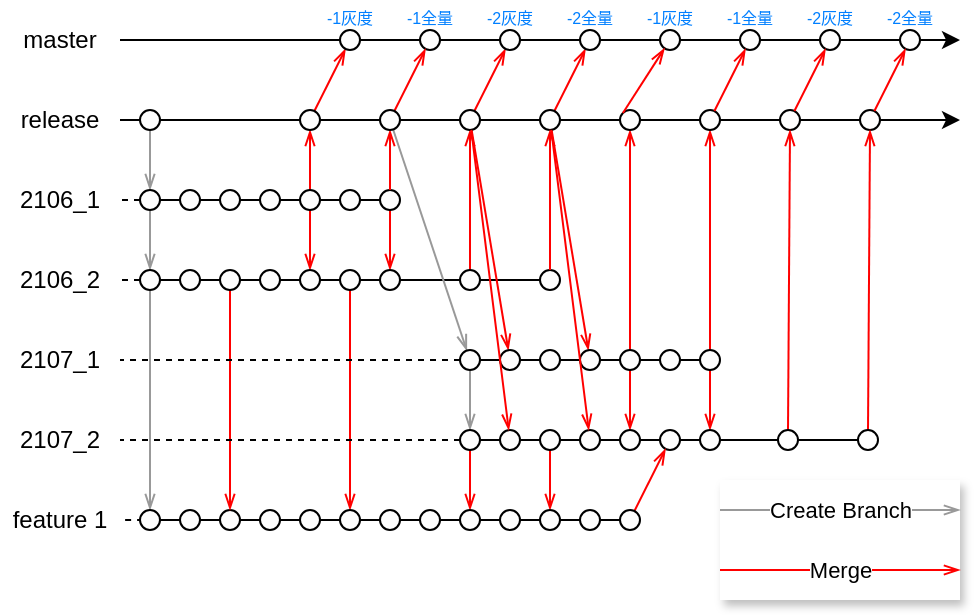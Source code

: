<mxfile version="14.8.6" type="github">
  <diagram id="V4AZoDEf44NErV2NpP-w" name="Page-1">
    <mxGraphModel dx="1185" dy="635" grid="1" gridSize="10" guides="1" tooltips="1" connect="1" arrows="1" fold="1" page="1" pageScale="1" pageWidth="827" pageHeight="1169" math="0" shadow="0">
      <root>
        <mxCell id="0" />
        <mxCell id="1" parent="0" />
        <mxCell id="l_wjwqc4Vr7Gb7yi7xOm-1" value="" style="endArrow=classic;html=1;" parent="1" edge="1">
          <mxGeometry width="50" height="50" relative="1" as="geometry">
            <mxPoint x="60" y="120" as="sourcePoint" />
            <mxPoint x="480" y="120" as="targetPoint" />
          </mxGeometry>
        </mxCell>
        <mxCell id="l_wjwqc4Vr7Gb7yi7xOm-2" value="master" style="text;html=1;strokeColor=none;fillColor=none;align=center;verticalAlign=middle;whiteSpace=wrap;rounded=0;" parent="1" vertex="1">
          <mxGeometry y="110" width="60" height="20" as="geometry" />
        </mxCell>
        <mxCell id="l_wjwqc4Vr7Gb7yi7xOm-3" value="" style="endArrow=classic;html=1;" parent="1" edge="1">
          <mxGeometry width="50" height="50" relative="1" as="geometry">
            <mxPoint x="60" y="160" as="sourcePoint" />
            <mxPoint x="480" y="160" as="targetPoint" />
          </mxGeometry>
        </mxCell>
        <mxCell id="l_wjwqc4Vr7Gb7yi7xOm-4" value="release" style="text;html=1;strokeColor=none;fillColor=none;align=center;verticalAlign=middle;whiteSpace=wrap;rounded=0;" parent="1" vertex="1">
          <mxGeometry y="150" width="60" height="20" as="geometry" />
        </mxCell>
        <mxCell id="l_wjwqc4Vr7Gb7yi7xOm-5" value="2106_1" style="text;html=1;strokeColor=none;fillColor=none;align=center;verticalAlign=middle;whiteSpace=wrap;rounded=0;" parent="1" vertex="1">
          <mxGeometry y="190" width="60" height="20" as="geometry" />
        </mxCell>
        <mxCell id="l_wjwqc4Vr7Gb7yi7xOm-6" value="" style="endArrow=none;html=1;exitX=1;exitY=0.5;exitDx=0;exitDy=0;entryX=1;entryY=0.5;entryDx=0;entryDy=0;endFill=0;" parent="1" source="l_wjwqc4Vr7Gb7yi7xOm-24" target="l_wjwqc4Vr7Gb7yi7xOm-50" edge="1">
          <mxGeometry width="50" height="50" relative="1" as="geometry">
            <mxPoint x="60" y="200" as="sourcePoint" />
            <mxPoint x="810" y="200" as="targetPoint" />
          </mxGeometry>
        </mxCell>
        <mxCell id="l_wjwqc4Vr7Gb7yi7xOm-7" value="" style="endArrow=none;html=1;exitX=1;exitY=0.5;exitDx=0;exitDy=0;entryX=1;entryY=0.5;entryDx=0;entryDy=0;endFill=0;" parent="1" source="l_wjwqc4Vr7Gb7yi7xOm-25" target="l_wjwqc4Vr7Gb7yi7xOm-68" edge="1">
          <mxGeometry width="50" height="50" relative="1" as="geometry">
            <mxPoint x="60" y="240" as="sourcePoint" />
            <mxPoint x="810" y="240" as="targetPoint" />
          </mxGeometry>
        </mxCell>
        <mxCell id="l_wjwqc4Vr7Gb7yi7xOm-8" value="2106_2" style="text;html=1;strokeColor=none;fillColor=none;align=center;verticalAlign=middle;whiteSpace=wrap;rounded=0;" parent="1" vertex="1">
          <mxGeometry y="230" width="60" height="20" as="geometry" />
        </mxCell>
        <mxCell id="l_wjwqc4Vr7Gb7yi7xOm-16" value="feature 1" style="text;html=1;strokeColor=none;fillColor=none;align=center;verticalAlign=middle;whiteSpace=wrap;rounded=0;" parent="1" vertex="1">
          <mxGeometry y="350" width="60" height="20" as="geometry" />
        </mxCell>
        <mxCell id="l_wjwqc4Vr7Gb7yi7xOm-17" value="" style="endArrow=none;html=1;exitX=1;exitY=0.5;exitDx=0;exitDy=0;entryX=1;entryY=0.5;entryDx=0;entryDy=0;endFill=0;" parent="1" source="l_wjwqc4Vr7Gb7yi7xOm-184" target="l_wjwqc4Vr7Gb7yi7xOm-179" edge="1">
          <mxGeometry width="50" height="50" relative="1" as="geometry">
            <mxPoint x="60" y="360" as="sourcePoint" />
            <mxPoint x="810" y="360" as="targetPoint" />
          </mxGeometry>
        </mxCell>
        <mxCell id="l_wjwqc4Vr7Gb7yi7xOm-34" style="edgeStyle=none;rounded=0;orthogonalLoop=1;jettySize=auto;html=1;exitX=0.5;exitY=1;exitDx=0;exitDy=0;entryX=0.5;entryY=0;entryDx=0;entryDy=0;endArrow=openThin;endFill=0;strokeColor=#999999;" parent="1" source="l_wjwqc4Vr7Gb7yi7xOm-23" target="l_wjwqc4Vr7Gb7yi7xOm-24" edge="1">
          <mxGeometry relative="1" as="geometry" />
        </mxCell>
        <mxCell id="l_wjwqc4Vr7Gb7yi7xOm-23" value="" style="ellipse;whiteSpace=wrap;html=1;aspect=fixed;" parent="1" vertex="1">
          <mxGeometry x="70" y="155" width="10" height="10" as="geometry" />
        </mxCell>
        <mxCell id="l_wjwqc4Vr7Gb7yi7xOm-29" style="edgeStyle=none;rounded=0;orthogonalLoop=1;jettySize=auto;html=1;exitX=0;exitY=0.5;exitDx=0;exitDy=0;entryX=1;entryY=0.5;entryDx=0;entryDy=0;endArrow=none;endFill=0;dashed=1;" parent="1" source="l_wjwqc4Vr7Gb7yi7xOm-24" target="l_wjwqc4Vr7Gb7yi7xOm-5" edge="1">
          <mxGeometry relative="1" as="geometry" />
        </mxCell>
        <mxCell id="l_wjwqc4Vr7Gb7yi7xOm-35" style="edgeStyle=none;rounded=0;orthogonalLoop=1;jettySize=auto;html=1;entryX=0.5;entryY=0;entryDx=0;entryDy=0;endArrow=openThin;endFill=0;strokeColor=#999999;" parent="1" source="l_wjwqc4Vr7Gb7yi7xOm-24" target="l_wjwqc4Vr7Gb7yi7xOm-25" edge="1">
          <mxGeometry relative="1" as="geometry" />
        </mxCell>
        <mxCell id="l_wjwqc4Vr7Gb7yi7xOm-24" value="" style="ellipse;whiteSpace=wrap;html=1;aspect=fixed;" parent="1" vertex="1">
          <mxGeometry x="70" y="195" width="10" height="10" as="geometry" />
        </mxCell>
        <mxCell id="l_wjwqc4Vr7Gb7yi7xOm-30" style="edgeStyle=none;rounded=0;orthogonalLoop=1;jettySize=auto;html=1;exitX=0;exitY=0.5;exitDx=0;exitDy=0;dashed=1;endArrow=none;endFill=0;" parent="1" source="l_wjwqc4Vr7Gb7yi7xOm-25" target="l_wjwqc4Vr7Gb7yi7xOm-8" edge="1">
          <mxGeometry relative="1" as="geometry" />
        </mxCell>
        <mxCell id="l_wjwqc4Vr7Gb7yi7xOm-36" style="edgeStyle=none;rounded=0;orthogonalLoop=1;jettySize=auto;html=1;endArrow=openThin;endFill=0;strokeColor=#999999;" parent="1" source="l_wjwqc4Vr7Gb7yi7xOm-25" target="l_wjwqc4Vr7Gb7yi7xOm-184" edge="1">
          <mxGeometry relative="1" as="geometry" />
        </mxCell>
        <mxCell id="l_wjwqc4Vr7Gb7yi7xOm-25" value="" style="ellipse;whiteSpace=wrap;html=1;aspect=fixed;" parent="1" vertex="1">
          <mxGeometry x="70" y="235" width="10" height="10" as="geometry" />
        </mxCell>
        <mxCell id="l_wjwqc4Vr7Gb7yi7xOm-33" style="edgeStyle=none;rounded=0;orthogonalLoop=1;jettySize=auto;html=1;exitX=0.156;exitY=0.498;exitDx=0;exitDy=0;dashed=1;endArrow=none;endFill=0;exitPerimeter=0;" parent="1" source="l_wjwqc4Vr7Gb7yi7xOm-184" target="l_wjwqc4Vr7Gb7yi7xOm-16" edge="1">
          <mxGeometry relative="1" as="geometry" />
        </mxCell>
        <mxCell id="l_wjwqc4Vr7Gb7yi7xOm-32" value="" style="ellipse;whiteSpace=wrap;html=1;aspect=fixed;" parent="1" vertex="1">
          <mxGeometry x="110" y="355" width="10" height="10" as="geometry" />
        </mxCell>
        <mxCell id="l_wjwqc4Vr7Gb7yi7xOm-45" style="edgeStyle=none;rounded=0;orthogonalLoop=1;jettySize=auto;html=1;fontColor=#007FFF;endArrow=openThin;endFill=0;strokeColor=#FF0000;" parent="1" source="l_wjwqc4Vr7Gb7yi7xOm-37" target="l_wjwqc4Vr7Gb7yi7xOm-43" edge="1">
          <mxGeometry relative="1" as="geometry">
            <mxPoint x="155" y="160" as="targetPoint" />
          </mxGeometry>
        </mxCell>
        <mxCell id="l_wjwqc4Vr7Gb7yi7xOm-47" value="" style="edgeStyle=none;rounded=0;orthogonalLoop=1;jettySize=auto;html=1;fontColor=#007FFF;endArrow=openThin;endFill=0;strokeColor=#FF0000;" parent="1" source="l_wjwqc4Vr7Gb7yi7xOm-37" target="l_wjwqc4Vr7Gb7yi7xOm-46" edge="1">
          <mxGeometry x="-0.103" y="-4" relative="1" as="geometry">
            <mxPoint x="136.236" y="204.472" as="sourcePoint" />
            <mxPoint x="151.764" y="235.528" as="targetPoint" />
            <mxPoint as="offset" />
          </mxGeometry>
        </mxCell>
        <mxCell id="l_wjwqc4Vr7Gb7yi7xOm-37" value="" style="ellipse;whiteSpace=wrap;html=1;aspect=fixed;" parent="1" vertex="1">
          <mxGeometry x="150" y="195" width="10" height="10" as="geometry" />
        </mxCell>
        <mxCell id="l_wjwqc4Vr7Gb7yi7xOm-195" style="edgeStyle=none;rounded=0;orthogonalLoop=1;jettySize=auto;html=1;exitX=0.5;exitY=1;exitDx=0;exitDy=0;entryX=0.5;entryY=0;entryDx=0;entryDy=0;fontColor=#007FFF;endArrow=openThin;endFill=0;strokeColor=#FF0000;" parent="1" source="l_wjwqc4Vr7Gb7yi7xOm-38" target="l_wjwqc4Vr7Gb7yi7xOm-32" edge="1">
          <mxGeometry relative="1" as="geometry" />
        </mxCell>
        <mxCell id="l_wjwqc4Vr7Gb7yi7xOm-38" value="" style="ellipse;whiteSpace=wrap;html=1;aspect=fixed;" parent="1" vertex="1">
          <mxGeometry x="110" y="235" width="10" height="10" as="geometry" />
        </mxCell>
        <mxCell id="l_wjwqc4Vr7Gb7yi7xOm-49" style="edgeStyle=none;rounded=0;orthogonalLoop=1;jettySize=auto;html=1;fontColor=#007FFF;endArrow=openThin;endFill=0;strokeColor=#FF0000;" parent="1" source="l_wjwqc4Vr7Gb7yi7xOm-43" target="l_wjwqc4Vr7Gb7yi7xOm-48" edge="1">
          <mxGeometry relative="1" as="geometry" />
        </mxCell>
        <mxCell id="l_wjwqc4Vr7Gb7yi7xOm-43" value="" style="ellipse;whiteSpace=wrap;html=1;aspect=fixed;" parent="1" vertex="1">
          <mxGeometry x="150" y="155" width="10" height="10" as="geometry" />
        </mxCell>
        <mxCell id="l_wjwqc4Vr7Gb7yi7xOm-44" value="&lt;span style=&quot;font-size: 8px&quot;&gt;-1灰度&lt;/span&gt;" style="text;html=1;strokeColor=none;fillColor=none;align=center;verticalAlign=middle;whiteSpace=wrap;rounded=0;fontColor=#007FFF;" parent="1" vertex="1">
          <mxGeometry x="150" y="100" width="50" height="15" as="geometry" />
        </mxCell>
        <mxCell id="l_wjwqc4Vr7Gb7yi7xOm-46" value="" style="ellipse;whiteSpace=wrap;html=1;aspect=fixed;" parent="1" vertex="1">
          <mxGeometry x="150" y="235" width="10" height="10" as="geometry" />
        </mxCell>
        <mxCell id="l_wjwqc4Vr7Gb7yi7xOm-48" value="" style="ellipse;whiteSpace=wrap;html=1;aspect=fixed;" parent="1" vertex="1">
          <mxGeometry x="170" y="115" width="10" height="10" as="geometry" />
        </mxCell>
        <mxCell id="l_wjwqc4Vr7Gb7yi7xOm-60" style="edgeStyle=none;rounded=0;orthogonalLoop=1;jettySize=auto;html=1;fontColor=#007FFF;endArrow=openThin;endFill=0;strokeColor=#FF0000;" parent="1" source="l_wjwqc4Vr7Gb7yi7xOm-50" target="l_wjwqc4Vr7Gb7yi7xOm-59" edge="1">
          <mxGeometry relative="1" as="geometry" />
        </mxCell>
        <mxCell id="l_wjwqc4Vr7Gb7yi7xOm-50" value="" style="ellipse;whiteSpace=wrap;html=1;aspect=fixed;" parent="1" vertex="1">
          <mxGeometry x="190" y="195" width="10" height="10" as="geometry" />
        </mxCell>
        <mxCell id="l_wjwqc4Vr7Gb7yi7xOm-52" style="edgeStyle=none;rounded=0;orthogonalLoop=1;jettySize=auto;html=1;fontColor=#007FFF;endArrow=openThin;endFill=0;strokeColor=#FF0000;" parent="1" source="l_wjwqc4Vr7Gb7yi7xOm-50" target="l_wjwqc4Vr7Gb7yi7xOm-54" edge="1">
          <mxGeometry relative="1" as="geometry">
            <mxPoint x="172.785" y="164.483" as="targetPoint" />
          </mxGeometry>
        </mxCell>
        <mxCell id="l_wjwqc4Vr7Gb7yi7xOm-53" value="" style="ellipse;whiteSpace=wrap;html=1;aspect=fixed;" parent="1" vertex="1">
          <mxGeometry x="210" y="115" width="10" height="10" as="geometry" />
        </mxCell>
        <mxCell id="l_wjwqc4Vr7Gb7yi7xOm-56" style="edgeStyle=none;rounded=0;orthogonalLoop=1;jettySize=auto;html=1;fontColor=#007FFF;endArrow=openThin;endFill=0;strokeColor=#FF0000;" parent="1" source="l_wjwqc4Vr7Gb7yi7xOm-54" target="l_wjwqc4Vr7Gb7yi7xOm-53" edge="1">
          <mxGeometry relative="1" as="geometry" />
        </mxCell>
        <mxCell id="l_wjwqc4Vr7Gb7yi7xOm-99" style="edgeStyle=none;rounded=0;orthogonalLoop=1;jettySize=auto;html=1;fontColor=#007FFF;endArrow=openThin;endFill=0;strokeColor=#999999;" parent="1" source="l_wjwqc4Vr7Gb7yi7xOm-54" target="l_wjwqc4Vr7Gb7yi7xOm-95" edge="1">
          <mxGeometry relative="1" as="geometry" />
        </mxCell>
        <mxCell id="l_wjwqc4Vr7Gb7yi7xOm-54" value="" style="ellipse;whiteSpace=wrap;html=1;aspect=fixed;" parent="1" vertex="1">
          <mxGeometry x="190" y="155" width="10" height="10" as="geometry" />
        </mxCell>
        <mxCell id="l_wjwqc4Vr7Gb7yi7xOm-55" value="" style="ellipse;whiteSpace=wrap;html=1;aspect=fixed;" parent="1" vertex="1">
          <mxGeometry x="170" y="195" width="10" height="10" as="geometry" />
        </mxCell>
        <mxCell id="l_wjwqc4Vr7Gb7yi7xOm-57" value="&lt;span style=&quot;font-size: 8px&quot;&gt;-1全量&lt;/span&gt;" style="text;html=1;strokeColor=none;fillColor=none;align=center;verticalAlign=middle;whiteSpace=wrap;rounded=0;fontColor=#007FFF;" parent="1" vertex="1">
          <mxGeometry x="190" y="100" width="50" height="15" as="geometry" />
        </mxCell>
        <mxCell id="l_wjwqc4Vr7Gb7yi7xOm-196" style="edgeStyle=none;rounded=0;orthogonalLoop=1;jettySize=auto;html=1;exitX=0.5;exitY=1;exitDx=0;exitDy=0;entryX=0.5;entryY=0;entryDx=0;entryDy=0;fontColor=#007FFF;endArrow=openThin;endFill=0;strokeColor=#FF0000;" parent="1" source="l_wjwqc4Vr7Gb7yi7xOm-58" target="l_wjwqc4Vr7Gb7yi7xOm-191" edge="1">
          <mxGeometry relative="1" as="geometry" />
        </mxCell>
        <mxCell id="l_wjwqc4Vr7Gb7yi7xOm-58" value="" style="ellipse;whiteSpace=wrap;html=1;aspect=fixed;" parent="1" vertex="1">
          <mxGeometry x="170" y="235" width="10" height="10" as="geometry" />
        </mxCell>
        <mxCell id="l_wjwqc4Vr7Gb7yi7xOm-59" value="" style="ellipse;whiteSpace=wrap;html=1;aspect=fixed;" parent="1" vertex="1">
          <mxGeometry x="190" y="235" width="10" height="10" as="geometry" />
        </mxCell>
        <mxCell id="l_wjwqc4Vr7Gb7yi7xOm-63" style="edgeStyle=none;rounded=0;orthogonalLoop=1;jettySize=auto;html=1;fontColor=#007FFF;endArrow=openThin;endFill=0;strokeColor=#FF0000;" parent="1" source="l_wjwqc4Vr7Gb7yi7xOm-61" target="l_wjwqc4Vr7Gb7yi7xOm-62" edge="1">
          <mxGeometry relative="1" as="geometry" />
        </mxCell>
        <mxCell id="l_wjwqc4Vr7Gb7yi7xOm-61" value="" style="ellipse;whiteSpace=wrap;html=1;aspect=fixed;" parent="1" vertex="1">
          <mxGeometry x="230" y="235" width="10" height="10" as="geometry" />
        </mxCell>
        <mxCell id="l_wjwqc4Vr7Gb7yi7xOm-65" style="edgeStyle=none;rounded=0;orthogonalLoop=1;jettySize=auto;html=1;fontColor=#007FFF;endArrow=openThin;endFill=0;strokeColor=#FF0000;" parent="1" source="l_wjwqc4Vr7Gb7yi7xOm-62" target="l_wjwqc4Vr7Gb7yi7xOm-64" edge="1">
          <mxGeometry relative="1" as="geometry">
            <mxPoint x="235" y="160" as="sourcePoint" />
          </mxGeometry>
        </mxCell>
        <mxCell id="l_wjwqc4Vr7Gb7yi7xOm-136" style="edgeStyle=none;rounded=0;orthogonalLoop=1;jettySize=auto;html=1;fontColor=#007FFF;endArrow=openThin;endFill=0;strokeColor=#FF0000;" parent="1" source="l_wjwqc4Vr7Gb7yi7xOm-62" target="l_wjwqc4Vr7Gb7yi7xOm-124" edge="1">
          <mxGeometry relative="1" as="geometry" />
        </mxCell>
        <mxCell id="l_wjwqc4Vr7Gb7yi7xOm-62" value="" style="ellipse;whiteSpace=wrap;html=1;aspect=fixed;" parent="1" vertex="1">
          <mxGeometry x="230" y="155" width="10" height="10" as="geometry" />
        </mxCell>
        <mxCell id="l_wjwqc4Vr7Gb7yi7xOm-64" value="" style="ellipse;whiteSpace=wrap;html=1;aspect=fixed;" parent="1" vertex="1">
          <mxGeometry x="250" y="115" width="10" height="10" as="geometry" />
        </mxCell>
        <mxCell id="l_wjwqc4Vr7Gb7yi7xOm-66" value="&lt;span style=&quot;font-size: 8px&quot;&gt;-2灰度&lt;/span&gt;" style="text;html=1;strokeColor=none;fillColor=none;align=center;verticalAlign=middle;whiteSpace=wrap;rounded=0;fontColor=#007FFF;" parent="1" vertex="1">
          <mxGeometry x="230" y="100" width="50" height="15" as="geometry" />
        </mxCell>
        <mxCell id="l_wjwqc4Vr7Gb7yi7xOm-68" value="" style="ellipse;whiteSpace=wrap;html=1;aspect=fixed;" parent="1" vertex="1">
          <mxGeometry x="270" y="235" width="10" height="10" as="geometry" />
        </mxCell>
        <mxCell id="l_wjwqc4Vr7Gb7yi7xOm-72" style="edgeStyle=none;rounded=0;orthogonalLoop=1;jettySize=auto;html=1;fontColor=#007FFF;endArrow=openThin;endFill=0;strokeColor=#FF0000;" parent="1" source="l_wjwqc4Vr7Gb7yi7xOm-69" target="l_wjwqc4Vr7Gb7yi7xOm-71" edge="1">
          <mxGeometry relative="1" as="geometry" />
        </mxCell>
        <mxCell id="l_wjwqc4Vr7Gb7yi7xOm-138" style="edgeStyle=none;rounded=0;orthogonalLoop=1;jettySize=auto;html=1;fontColor=#007FFF;endArrow=openThin;endFill=0;strokeColor=#FF0000;" parent="1" source="l_wjwqc4Vr7Gb7yi7xOm-69" target="l_wjwqc4Vr7Gb7yi7xOm-130" edge="1">
          <mxGeometry relative="1" as="geometry" />
        </mxCell>
        <mxCell id="l_wjwqc4Vr7Gb7yi7xOm-69" value="" style="ellipse;whiteSpace=wrap;html=1;aspect=fixed;" parent="1" vertex="1">
          <mxGeometry x="270" y="155" width="10" height="10" as="geometry" />
        </mxCell>
        <mxCell id="l_wjwqc4Vr7Gb7yi7xOm-70" style="edgeStyle=none;rounded=0;orthogonalLoop=1;jettySize=auto;html=1;fontColor=#007FFF;endArrow=openThin;endFill=0;strokeColor=#FF0000;" parent="1" source="l_wjwqc4Vr7Gb7yi7xOm-68" target="l_wjwqc4Vr7Gb7yi7xOm-69" edge="1">
          <mxGeometry relative="1" as="geometry" />
        </mxCell>
        <mxCell id="l_wjwqc4Vr7Gb7yi7xOm-71" value="" style="ellipse;whiteSpace=wrap;html=1;aspect=fixed;" parent="1" vertex="1">
          <mxGeometry x="290" y="115" width="10" height="10" as="geometry" />
        </mxCell>
        <mxCell id="l_wjwqc4Vr7Gb7yi7xOm-73" value="&lt;span style=&quot;font-size: 8px&quot;&gt;-2全量&lt;/span&gt;" style="text;html=1;strokeColor=none;fillColor=none;align=center;verticalAlign=middle;whiteSpace=wrap;rounded=0;fontColor=#007FFF;" parent="1" vertex="1">
          <mxGeometry x="270" y="100" width="50" height="15" as="geometry" />
        </mxCell>
        <mxCell id="l_wjwqc4Vr7Gb7yi7xOm-92" value="2107_1" style="text;html=1;strokeColor=none;fillColor=none;align=center;verticalAlign=middle;whiteSpace=wrap;rounded=0;" parent="1" vertex="1">
          <mxGeometry y="270" width="60" height="20" as="geometry" />
        </mxCell>
        <mxCell id="l_wjwqc4Vr7Gb7yi7xOm-93" value="" style="endArrow=none;html=1;exitX=1;exitY=0.5;exitDx=0;exitDy=0;entryX=0;entryY=0.5;entryDx=0;entryDy=0;endFill=0;" parent="1" source="l_wjwqc4Vr7Gb7yi7xOm-95" target="l_wjwqc4Vr7Gb7yi7xOm-141" edge="1">
          <mxGeometry width="50" height="50" relative="1" as="geometry">
            <mxPoint x="210" y="280" as="sourcePoint" />
            <mxPoint x="330" y="280" as="targetPoint" />
          </mxGeometry>
        </mxCell>
        <mxCell id="l_wjwqc4Vr7Gb7yi7xOm-94" style="edgeStyle=none;rounded=0;orthogonalLoop=1;jettySize=auto;html=1;exitX=0;exitY=0.5;exitDx=0;exitDy=0;entryX=1;entryY=0.5;entryDx=0;entryDy=0;endArrow=none;endFill=0;dashed=1;" parent="1" source="l_wjwqc4Vr7Gb7yi7xOm-95" target="l_wjwqc4Vr7Gb7yi7xOm-92" edge="1">
          <mxGeometry relative="1" as="geometry" />
        </mxCell>
        <mxCell id="l_wjwqc4Vr7Gb7yi7xOm-111" style="edgeStyle=none;rounded=0;orthogonalLoop=1;jettySize=auto;html=1;fontColor=#007FFF;endArrow=openThin;endFill=0;strokeColor=#999999;" parent="1" source="l_wjwqc4Vr7Gb7yi7xOm-95" target="l_wjwqc4Vr7Gb7yi7xOm-103" edge="1">
          <mxGeometry relative="1" as="geometry" />
        </mxCell>
        <mxCell id="l_wjwqc4Vr7Gb7yi7xOm-95" value="" style="ellipse;whiteSpace=wrap;html=1;aspect=fixed;" parent="1" vertex="1">
          <mxGeometry x="230" y="275" width="10" height="10" as="geometry" />
        </mxCell>
        <mxCell id="l_wjwqc4Vr7Gb7yi7xOm-100" value="" style="endArrow=none;html=1;exitX=1;exitY=0.5;exitDx=0;exitDy=0;entryX=0;entryY=0.5;entryDx=0;entryDy=0;endFill=0;" parent="1" source="l_wjwqc4Vr7Gb7yi7xOm-103" target="l_wjwqc4Vr7Gb7yi7xOm-166" edge="1">
          <mxGeometry width="50" height="50" relative="1" as="geometry">
            <mxPoint x="210" y="320" as="sourcePoint" />
            <mxPoint x="390" y="320" as="targetPoint" />
          </mxGeometry>
        </mxCell>
        <mxCell id="l_wjwqc4Vr7Gb7yi7xOm-101" value="2107_2" style="text;html=1;strokeColor=none;fillColor=none;align=center;verticalAlign=middle;whiteSpace=wrap;rounded=0;" parent="1" vertex="1">
          <mxGeometry y="310" width="60" height="20" as="geometry" />
        </mxCell>
        <mxCell id="l_wjwqc4Vr7Gb7yi7xOm-102" style="edgeStyle=none;rounded=0;orthogonalLoop=1;jettySize=auto;html=1;exitX=0;exitY=0.5;exitDx=0;exitDy=0;dashed=1;endArrow=none;endFill=0;" parent="1" source="l_wjwqc4Vr7Gb7yi7xOm-103" target="l_wjwqc4Vr7Gb7yi7xOm-101" edge="1">
          <mxGeometry relative="1" as="geometry" />
        </mxCell>
        <mxCell id="l_wjwqc4Vr7Gb7yi7xOm-197" style="edgeStyle=none;rounded=0;orthogonalLoop=1;jettySize=auto;html=1;exitX=0.5;exitY=1;exitDx=0;exitDy=0;entryX=0.5;entryY=0;entryDx=0;entryDy=0;fontColor=#007FFF;endArrow=openThin;endFill=0;strokeColor=#FF0000;" parent="1" source="l_wjwqc4Vr7Gb7yi7xOm-103" target="l_wjwqc4Vr7Gb7yi7xOm-177" edge="1">
          <mxGeometry relative="1" as="geometry" />
        </mxCell>
        <mxCell id="l_wjwqc4Vr7Gb7yi7xOm-103" value="" style="ellipse;whiteSpace=wrap;html=1;aspect=fixed;" parent="1" vertex="1">
          <mxGeometry x="230" y="315" width="10" height="10" as="geometry" />
        </mxCell>
        <mxCell id="l_wjwqc4Vr7Gb7yi7xOm-115" value="" style="ellipse;whiteSpace=wrap;html=1;aspect=fixed;" parent="1" vertex="1">
          <mxGeometry x="110" y="195" width="10" height="10" as="geometry" />
        </mxCell>
        <mxCell id="l_wjwqc4Vr7Gb7yi7xOm-122" value="" style="ellipse;whiteSpace=wrap;html=1;aspect=fixed;" parent="1" vertex="1">
          <mxGeometry x="90" y="195" width="10" height="10" as="geometry" />
        </mxCell>
        <mxCell id="l_wjwqc4Vr7Gb7yi7xOm-123" value="" style="ellipse;whiteSpace=wrap;html=1;aspect=fixed;" parent="1" vertex="1">
          <mxGeometry x="90" y="235" width="10" height="10" as="geometry" />
        </mxCell>
        <mxCell id="l_wjwqc4Vr7Gb7yi7xOm-124" value="" style="ellipse;whiteSpace=wrap;html=1;aspect=fixed;" parent="1" vertex="1">
          <mxGeometry x="250" y="275" width="10" height="10" as="geometry" />
        </mxCell>
        <mxCell id="l_wjwqc4Vr7Gb7yi7xOm-125" value="" style="ellipse;whiteSpace=wrap;html=1;aspect=fixed;" parent="1" vertex="1">
          <mxGeometry x="270" y="275" width="10" height="10" as="geometry" />
        </mxCell>
        <mxCell id="l_wjwqc4Vr7Gb7yi7xOm-198" style="edgeStyle=none;rounded=0;orthogonalLoop=1;jettySize=auto;html=1;exitX=0.5;exitY=1;exitDx=0;exitDy=0;fontColor=#007FFF;endArrow=openThin;endFill=0;strokeColor=#FF0000;" parent="1" source="l_wjwqc4Vr7Gb7yi7xOm-126" target="l_wjwqc4Vr7Gb7yi7xOm-178" edge="1">
          <mxGeometry relative="1" as="geometry" />
        </mxCell>
        <mxCell id="l_wjwqc4Vr7Gb7yi7xOm-126" value="" style="ellipse;whiteSpace=wrap;html=1;aspect=fixed;" parent="1" vertex="1">
          <mxGeometry x="270" y="315" width="10" height="10" as="geometry" />
        </mxCell>
        <mxCell id="l_wjwqc4Vr7Gb7yi7xOm-127" value="" style="ellipse;whiteSpace=wrap;html=1;aspect=fixed;" parent="1" vertex="1">
          <mxGeometry x="250" y="315" width="10" height="10" as="geometry" />
        </mxCell>
        <mxCell id="l_wjwqc4Vr7Gb7yi7xOm-130" value="" style="ellipse;whiteSpace=wrap;html=1;aspect=fixed;" parent="1" vertex="1">
          <mxGeometry x="290" y="275" width="10" height="10" as="geometry" />
        </mxCell>
        <mxCell id="l_wjwqc4Vr7Gb7yi7xOm-131" value="" style="ellipse;whiteSpace=wrap;html=1;aspect=fixed;" parent="1" vertex="1">
          <mxGeometry x="330" y="275" width="10" height="10" as="geometry" />
        </mxCell>
        <mxCell id="l_wjwqc4Vr7Gb7yi7xOm-146" style="edgeStyle=none;rounded=0;orthogonalLoop=1;jettySize=auto;html=1;exitX=0.5;exitY=0;exitDx=0;exitDy=0;entryX=0.5;entryY=1;entryDx=0;entryDy=0;fontColor=#007FFF;endArrow=openThin;endFill=0;strokeColor=#FF0000;" parent="1" source="l_wjwqc4Vr7Gb7yi7xOm-132" target="l_wjwqc4Vr7Gb7yi7xOm-142" edge="1">
          <mxGeometry relative="1" as="geometry" />
        </mxCell>
        <mxCell id="l_wjwqc4Vr7Gb7yi7xOm-163" style="edgeStyle=none;rounded=0;orthogonalLoop=1;jettySize=auto;html=1;exitX=0.5;exitY=1;exitDx=0;exitDy=0;entryX=0.5;entryY=0;entryDx=0;entryDy=0;fontColor=#007FFF;endArrow=openThin;endFill=0;strokeColor=#FF0000;" parent="1" source="l_wjwqc4Vr7Gb7yi7xOm-132" target="l_wjwqc4Vr7Gb7yi7xOm-160" edge="1">
          <mxGeometry relative="1" as="geometry" />
        </mxCell>
        <mxCell id="l_wjwqc4Vr7Gb7yi7xOm-132" value="" style="ellipse;whiteSpace=wrap;html=1;aspect=fixed;" parent="1" vertex="1">
          <mxGeometry x="310" y="275" width="10" height="10" as="geometry" />
        </mxCell>
        <mxCell id="l_wjwqc4Vr7Gb7yi7xOm-134" value="" style="ellipse;whiteSpace=wrap;html=1;aspect=fixed;" parent="1" vertex="1">
          <mxGeometry x="130" y="195" width="10" height="10" as="geometry" />
        </mxCell>
        <mxCell id="l_wjwqc4Vr7Gb7yi7xOm-135" value="" style="ellipse;whiteSpace=wrap;html=1;aspect=fixed;" parent="1" vertex="1">
          <mxGeometry x="130" y="235" width="10" height="10" as="geometry" />
        </mxCell>
        <mxCell id="l_wjwqc4Vr7Gb7yi7xOm-137" style="edgeStyle=none;rounded=0;orthogonalLoop=1;jettySize=auto;html=1;fontColor=#007FFF;endArrow=openThin;endFill=0;strokeColor=#FF0000;" parent="1" source="l_wjwqc4Vr7Gb7yi7xOm-62" target="l_wjwqc4Vr7Gb7yi7xOm-127" edge="1">
          <mxGeometry relative="1" as="geometry" />
        </mxCell>
        <mxCell id="l_wjwqc4Vr7Gb7yi7xOm-139" value="" style="ellipse;whiteSpace=wrap;html=1;aspect=fixed;" parent="1" vertex="1">
          <mxGeometry x="290" y="315" width="10" height="10" as="geometry" />
        </mxCell>
        <mxCell id="l_wjwqc4Vr7Gb7yi7xOm-140" style="edgeStyle=none;rounded=0;orthogonalLoop=1;jettySize=auto;html=1;fontColor=#007FFF;endArrow=openThin;endFill=0;strokeColor=#FF0000;" parent="1" source="l_wjwqc4Vr7Gb7yi7xOm-69" target="l_wjwqc4Vr7Gb7yi7xOm-139" edge="1">
          <mxGeometry relative="1" as="geometry" />
        </mxCell>
        <mxCell id="l_wjwqc4Vr7Gb7yi7xOm-147" style="edgeStyle=none;rounded=0;orthogonalLoop=1;jettySize=auto;html=1;exitX=0.5;exitY=0;exitDx=0;exitDy=0;entryX=0.5;entryY=1;entryDx=0;entryDy=0;fontColor=#007FFF;endArrow=openThin;endFill=0;strokeColor=#FF0000;" parent="1" source="l_wjwqc4Vr7Gb7yi7xOm-141" target="l_wjwqc4Vr7Gb7yi7xOm-143" edge="1">
          <mxGeometry relative="1" as="geometry" />
        </mxCell>
        <mxCell id="l_wjwqc4Vr7Gb7yi7xOm-164" style="edgeStyle=none;rounded=0;orthogonalLoop=1;jettySize=auto;html=1;exitX=0.5;exitY=1;exitDx=0;exitDy=0;entryX=0.5;entryY=0;entryDx=0;entryDy=0;fontColor=#007FFF;endArrow=openThin;endFill=0;strokeColor=#FF0000;" parent="1" source="l_wjwqc4Vr7Gb7yi7xOm-141" target="l_wjwqc4Vr7Gb7yi7xOm-162" edge="1">
          <mxGeometry relative="1" as="geometry" />
        </mxCell>
        <mxCell id="l_wjwqc4Vr7Gb7yi7xOm-141" value="" style="ellipse;whiteSpace=wrap;html=1;aspect=fixed;" parent="1" vertex="1">
          <mxGeometry x="350" y="275" width="10" height="10" as="geometry" />
        </mxCell>
        <mxCell id="l_wjwqc4Vr7Gb7yi7xOm-142" value="" style="ellipse;whiteSpace=wrap;html=1;aspect=fixed;" parent="1" vertex="1">
          <mxGeometry x="310" y="155" width="10" height="10" as="geometry" />
        </mxCell>
        <mxCell id="l_wjwqc4Vr7Gb7yi7xOm-143" value="" style="ellipse;whiteSpace=wrap;html=1;aspect=fixed;" parent="1" vertex="1">
          <mxGeometry x="350" y="155" width="10" height="10" as="geometry" />
        </mxCell>
        <mxCell id="l_wjwqc4Vr7Gb7yi7xOm-144" value="" style="ellipse;whiteSpace=wrap;html=1;aspect=fixed;" parent="1" vertex="1">
          <mxGeometry x="390" y="155" width="10" height="10" as="geometry" />
        </mxCell>
        <mxCell id="l_wjwqc4Vr7Gb7yi7xOm-145" value="" style="ellipse;whiteSpace=wrap;html=1;aspect=fixed;" parent="1" vertex="1">
          <mxGeometry x="430" y="155" width="10" height="10" as="geometry" />
        </mxCell>
        <mxCell id="l_wjwqc4Vr7Gb7yi7xOm-148" value="&lt;span style=&quot;font-size: 8px&quot;&gt;-1灰度&lt;/span&gt;" style="text;html=1;strokeColor=none;fillColor=none;align=center;verticalAlign=middle;whiteSpace=wrap;rounded=0;fontColor=#007FFF;" parent="1" vertex="1">
          <mxGeometry x="310" y="100" width="50" height="15" as="geometry" />
        </mxCell>
        <mxCell id="l_wjwqc4Vr7Gb7yi7xOm-149" value="" style="ellipse;whiteSpace=wrap;html=1;aspect=fixed;" parent="1" vertex="1">
          <mxGeometry x="330" y="115" width="10" height="10" as="geometry" />
        </mxCell>
        <mxCell id="l_wjwqc4Vr7Gb7yi7xOm-150" value="" style="ellipse;whiteSpace=wrap;html=1;aspect=fixed;" parent="1" vertex="1">
          <mxGeometry x="370" y="115" width="10" height="10" as="geometry" />
        </mxCell>
        <mxCell id="l_wjwqc4Vr7Gb7yi7xOm-151" value="&lt;span style=&quot;font-size: 8px&quot;&gt;-1全量&lt;/span&gt;" style="text;html=1;strokeColor=none;fillColor=none;align=center;verticalAlign=middle;whiteSpace=wrap;rounded=0;fontColor=#007FFF;" parent="1" vertex="1">
          <mxGeometry x="350" y="100" width="50" height="15" as="geometry" />
        </mxCell>
        <mxCell id="l_wjwqc4Vr7Gb7yi7xOm-152" value="" style="ellipse;whiteSpace=wrap;html=1;aspect=fixed;" parent="1" vertex="1">
          <mxGeometry x="410" y="115" width="10" height="10" as="geometry" />
        </mxCell>
        <mxCell id="l_wjwqc4Vr7Gb7yi7xOm-153" value="&lt;span style=&quot;font-size: 8px&quot;&gt;-2灰度&lt;/span&gt;" style="text;html=1;strokeColor=none;fillColor=none;align=center;verticalAlign=middle;whiteSpace=wrap;rounded=0;fontColor=#007FFF;" parent="1" vertex="1">
          <mxGeometry x="390" y="100" width="50" height="15" as="geometry" />
        </mxCell>
        <mxCell id="l_wjwqc4Vr7Gb7yi7xOm-154" value="" style="ellipse;whiteSpace=wrap;html=1;aspect=fixed;" parent="1" vertex="1">
          <mxGeometry x="450" y="115" width="10" height="10" as="geometry" />
        </mxCell>
        <mxCell id="l_wjwqc4Vr7Gb7yi7xOm-155" value="&lt;span style=&quot;font-size: 8px&quot;&gt;-2全量&lt;/span&gt;" style="text;html=1;strokeColor=none;fillColor=none;align=center;verticalAlign=middle;whiteSpace=wrap;rounded=0;fontColor=#007FFF;" parent="1" vertex="1">
          <mxGeometry x="430" y="100" width="50" height="15" as="geometry" />
        </mxCell>
        <mxCell id="l_wjwqc4Vr7Gb7yi7xOm-156" style="edgeStyle=none;rounded=0;orthogonalLoop=1;jettySize=auto;html=1;fontColor=#007FFF;endArrow=openThin;endFill=0;strokeColor=#FF0000;exitX=0;exitY=0;exitDx=0;exitDy=0;" parent="1" source="l_wjwqc4Vr7Gb7yi7xOm-142" target="l_wjwqc4Vr7Gb7yi7xOm-149" edge="1">
          <mxGeometry relative="1" as="geometry" />
        </mxCell>
        <mxCell id="l_wjwqc4Vr7Gb7yi7xOm-157" style="edgeStyle=none;rounded=0;orthogonalLoop=1;jettySize=auto;html=1;fontColor=#007FFF;endArrow=openThin;endFill=0;strokeColor=#FF0000;" parent="1" source="l_wjwqc4Vr7Gb7yi7xOm-143" target="l_wjwqc4Vr7Gb7yi7xOm-150" edge="1">
          <mxGeometry relative="1" as="geometry" />
        </mxCell>
        <mxCell id="l_wjwqc4Vr7Gb7yi7xOm-158" style="edgeStyle=none;rounded=0;orthogonalLoop=1;jettySize=auto;html=1;fontColor=#007FFF;endArrow=openThin;endFill=0;strokeColor=#FF0000;" parent="1" source="l_wjwqc4Vr7Gb7yi7xOm-144" target="l_wjwqc4Vr7Gb7yi7xOm-152" edge="1">
          <mxGeometry relative="1" as="geometry" />
        </mxCell>
        <mxCell id="l_wjwqc4Vr7Gb7yi7xOm-159" style="edgeStyle=none;rounded=0;orthogonalLoop=1;jettySize=auto;html=1;fontColor=#007FFF;endArrow=openThin;endFill=0;strokeColor=#FF0000;" parent="1" source="l_wjwqc4Vr7Gb7yi7xOm-145" target="l_wjwqc4Vr7Gb7yi7xOm-154" edge="1">
          <mxGeometry relative="1" as="geometry" />
        </mxCell>
        <mxCell id="l_wjwqc4Vr7Gb7yi7xOm-160" value="" style="ellipse;whiteSpace=wrap;html=1;aspect=fixed;" parent="1" vertex="1">
          <mxGeometry x="310" y="315" width="10" height="10" as="geometry" />
        </mxCell>
        <mxCell id="l_wjwqc4Vr7Gb7yi7xOm-161" value="" style="ellipse;whiteSpace=wrap;html=1;aspect=fixed;" parent="1" vertex="1">
          <mxGeometry x="330" y="315" width="10" height="10" as="geometry" />
        </mxCell>
        <mxCell id="l_wjwqc4Vr7Gb7yi7xOm-162" value="" style="ellipse;whiteSpace=wrap;html=1;aspect=fixed;" parent="1" vertex="1">
          <mxGeometry x="350" y="315" width="10" height="10" as="geometry" />
        </mxCell>
        <mxCell id="l_wjwqc4Vr7Gb7yi7xOm-167" style="edgeStyle=none;rounded=0;orthogonalLoop=1;jettySize=auto;html=1;exitX=0.5;exitY=0;exitDx=0;exitDy=0;entryX=0.5;entryY=1;entryDx=0;entryDy=0;fontColor=#007FFF;endArrow=openThin;endFill=0;strokeColor=#FF0000;" parent="1" source="l_wjwqc4Vr7Gb7yi7xOm-165" target="l_wjwqc4Vr7Gb7yi7xOm-144" edge="1">
          <mxGeometry relative="1" as="geometry" />
        </mxCell>
        <mxCell id="l_wjwqc4Vr7Gb7yi7xOm-165" value="" style="ellipse;whiteSpace=wrap;html=1;aspect=fixed;" parent="1" vertex="1">
          <mxGeometry x="389" y="315" width="10" height="10" as="geometry" />
        </mxCell>
        <mxCell id="l_wjwqc4Vr7Gb7yi7xOm-168" style="edgeStyle=none;rounded=0;orthogonalLoop=1;jettySize=auto;html=1;exitX=0.5;exitY=0;exitDx=0;exitDy=0;entryX=0.5;entryY=1;entryDx=0;entryDy=0;fontColor=#007FFF;endArrow=openThin;endFill=0;strokeColor=#FF0000;" parent="1" source="l_wjwqc4Vr7Gb7yi7xOm-166" target="l_wjwqc4Vr7Gb7yi7xOm-145" edge="1">
          <mxGeometry relative="1" as="geometry" />
        </mxCell>
        <mxCell id="l_wjwqc4Vr7Gb7yi7xOm-166" value="" style="ellipse;whiteSpace=wrap;html=1;aspect=fixed;" parent="1" vertex="1">
          <mxGeometry x="429" y="315" width="10" height="10" as="geometry" />
        </mxCell>
        <mxCell id="l_wjwqc4Vr7Gb7yi7xOm-169" value="" style="ellipse;whiteSpace=wrap;html=1;aspect=fixed;" parent="1" vertex="1">
          <mxGeometry x="150" y="355" width="10" height="10" as="geometry" />
        </mxCell>
        <mxCell id="l_wjwqc4Vr7Gb7yi7xOm-176" value="" style="ellipse;whiteSpace=wrap;html=1;aspect=fixed;" parent="1" vertex="1">
          <mxGeometry x="190" y="355" width="10" height="10" as="geometry" />
        </mxCell>
        <mxCell id="l_wjwqc4Vr7Gb7yi7xOm-177" value="" style="ellipse;whiteSpace=wrap;html=1;aspect=fixed;" parent="1" vertex="1">
          <mxGeometry x="230" y="355" width="10" height="10" as="geometry" />
        </mxCell>
        <mxCell id="l_wjwqc4Vr7Gb7yi7xOm-178" value="" style="ellipse;whiteSpace=wrap;html=1;aspect=fixed;" parent="1" vertex="1">
          <mxGeometry x="270" y="355" width="10" height="10" as="geometry" />
        </mxCell>
        <mxCell id="l_wjwqc4Vr7Gb7yi7xOm-183" style="edgeStyle=none;rounded=0;orthogonalLoop=1;jettySize=auto;html=1;fontColor=#007FFF;endArrow=openThin;endFill=0;strokeColor=#FF0000;" parent="1" source="l_wjwqc4Vr7Gb7yi7xOm-179" target="l_wjwqc4Vr7Gb7yi7xOm-161" edge="1">
          <mxGeometry relative="1" as="geometry" />
        </mxCell>
        <mxCell id="l_wjwqc4Vr7Gb7yi7xOm-179" value="" style="ellipse;whiteSpace=wrap;html=1;aspect=fixed;" parent="1" vertex="1">
          <mxGeometry x="310" y="355" width="10" height="10" as="geometry" />
        </mxCell>
        <mxCell id="l_wjwqc4Vr7Gb7yi7xOm-184" value="" style="ellipse;whiteSpace=wrap;html=1;aspect=fixed;" parent="1" vertex="1">
          <mxGeometry x="70" y="355" width="10" height="10" as="geometry" />
        </mxCell>
        <mxCell id="l_wjwqc4Vr7Gb7yi7xOm-189" value="" style="ellipse;whiteSpace=wrap;html=1;aspect=fixed;" parent="1" vertex="1">
          <mxGeometry x="90" y="355" width="10" height="10" as="geometry" />
        </mxCell>
        <mxCell id="l_wjwqc4Vr7Gb7yi7xOm-190" value="" style="ellipse;whiteSpace=wrap;html=1;aspect=fixed;" parent="1" vertex="1">
          <mxGeometry x="130" y="355" width="10" height="10" as="geometry" />
        </mxCell>
        <mxCell id="l_wjwqc4Vr7Gb7yi7xOm-191" value="" style="ellipse;whiteSpace=wrap;html=1;aspect=fixed;" parent="1" vertex="1">
          <mxGeometry x="170" y="355" width="10" height="10" as="geometry" />
        </mxCell>
        <mxCell id="l_wjwqc4Vr7Gb7yi7xOm-192" value="" style="ellipse;whiteSpace=wrap;html=1;aspect=fixed;" parent="1" vertex="1">
          <mxGeometry x="210" y="355" width="10" height="10" as="geometry" />
        </mxCell>
        <mxCell id="l_wjwqc4Vr7Gb7yi7xOm-193" value="" style="ellipse;whiteSpace=wrap;html=1;aspect=fixed;" parent="1" vertex="1">
          <mxGeometry x="250" y="355" width="10" height="10" as="geometry" />
        </mxCell>
        <mxCell id="l_wjwqc4Vr7Gb7yi7xOm-194" value="" style="ellipse;whiteSpace=wrap;html=1;aspect=fixed;" parent="1" vertex="1">
          <mxGeometry x="290" y="355" width="10" height="10" as="geometry" />
        </mxCell>
        <mxCell id="QlwQ_NP9zq1OJtwYSMPy-1" value="" style="rounded=0;whiteSpace=wrap;html=1;strokeColor=none;shadow=1;" vertex="1" parent="1">
          <mxGeometry x="360" y="340" width="120" height="60" as="geometry" />
        </mxCell>
        <mxCell id="QlwQ_NP9zq1OJtwYSMPy-2" value="Create Branch" style="edgeStyle=none;rounded=0;orthogonalLoop=1;jettySize=auto;html=1;entryX=1;entryY=0.25;entryDx=0;entryDy=0;endArrow=openThin;endFill=0;strokeColor=#999999;exitX=0;exitY=0.25;exitDx=0;exitDy=0;" edge="1" parent="1" source="QlwQ_NP9zq1OJtwYSMPy-1" target="QlwQ_NP9zq1OJtwYSMPy-1">
          <mxGeometry relative="1" as="geometry" />
        </mxCell>
        <mxCell id="QlwQ_NP9zq1OJtwYSMPy-3" value="Merge" style="edgeStyle=none;rounded=0;orthogonalLoop=1;jettySize=auto;html=1;endArrow=openThin;endFill=0;strokeColor=#FF0000;entryX=1;entryY=0.75;entryDx=0;entryDy=0;exitX=0;exitY=0.75;exitDx=0;exitDy=0;" edge="1" parent="1" source="QlwQ_NP9zq1OJtwYSMPy-1" target="QlwQ_NP9zq1OJtwYSMPy-1">
          <mxGeometry relative="1" as="geometry" />
        </mxCell>
      </root>
    </mxGraphModel>
  </diagram>
</mxfile>
